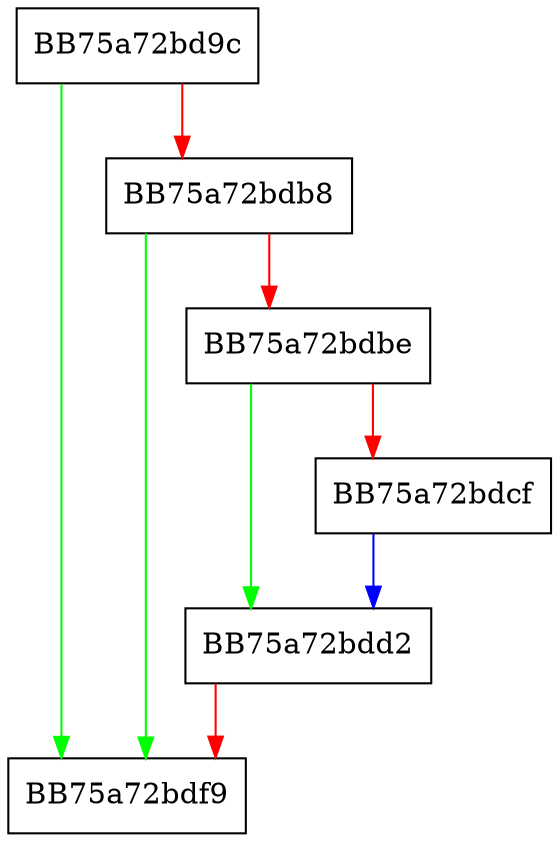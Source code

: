 digraph MpCatchAllLogWarningImpl {
  node [shape="box"];
  graph [splines=ortho];
  BB75a72bd9c -> BB75a72bdf9 [color="green"];
  BB75a72bd9c -> BB75a72bdb8 [color="red"];
  BB75a72bdb8 -> BB75a72bdf9 [color="green"];
  BB75a72bdb8 -> BB75a72bdbe [color="red"];
  BB75a72bdbe -> BB75a72bdd2 [color="green"];
  BB75a72bdbe -> BB75a72bdcf [color="red"];
  BB75a72bdcf -> BB75a72bdd2 [color="blue"];
  BB75a72bdd2 -> BB75a72bdf9 [color="red"];
}
